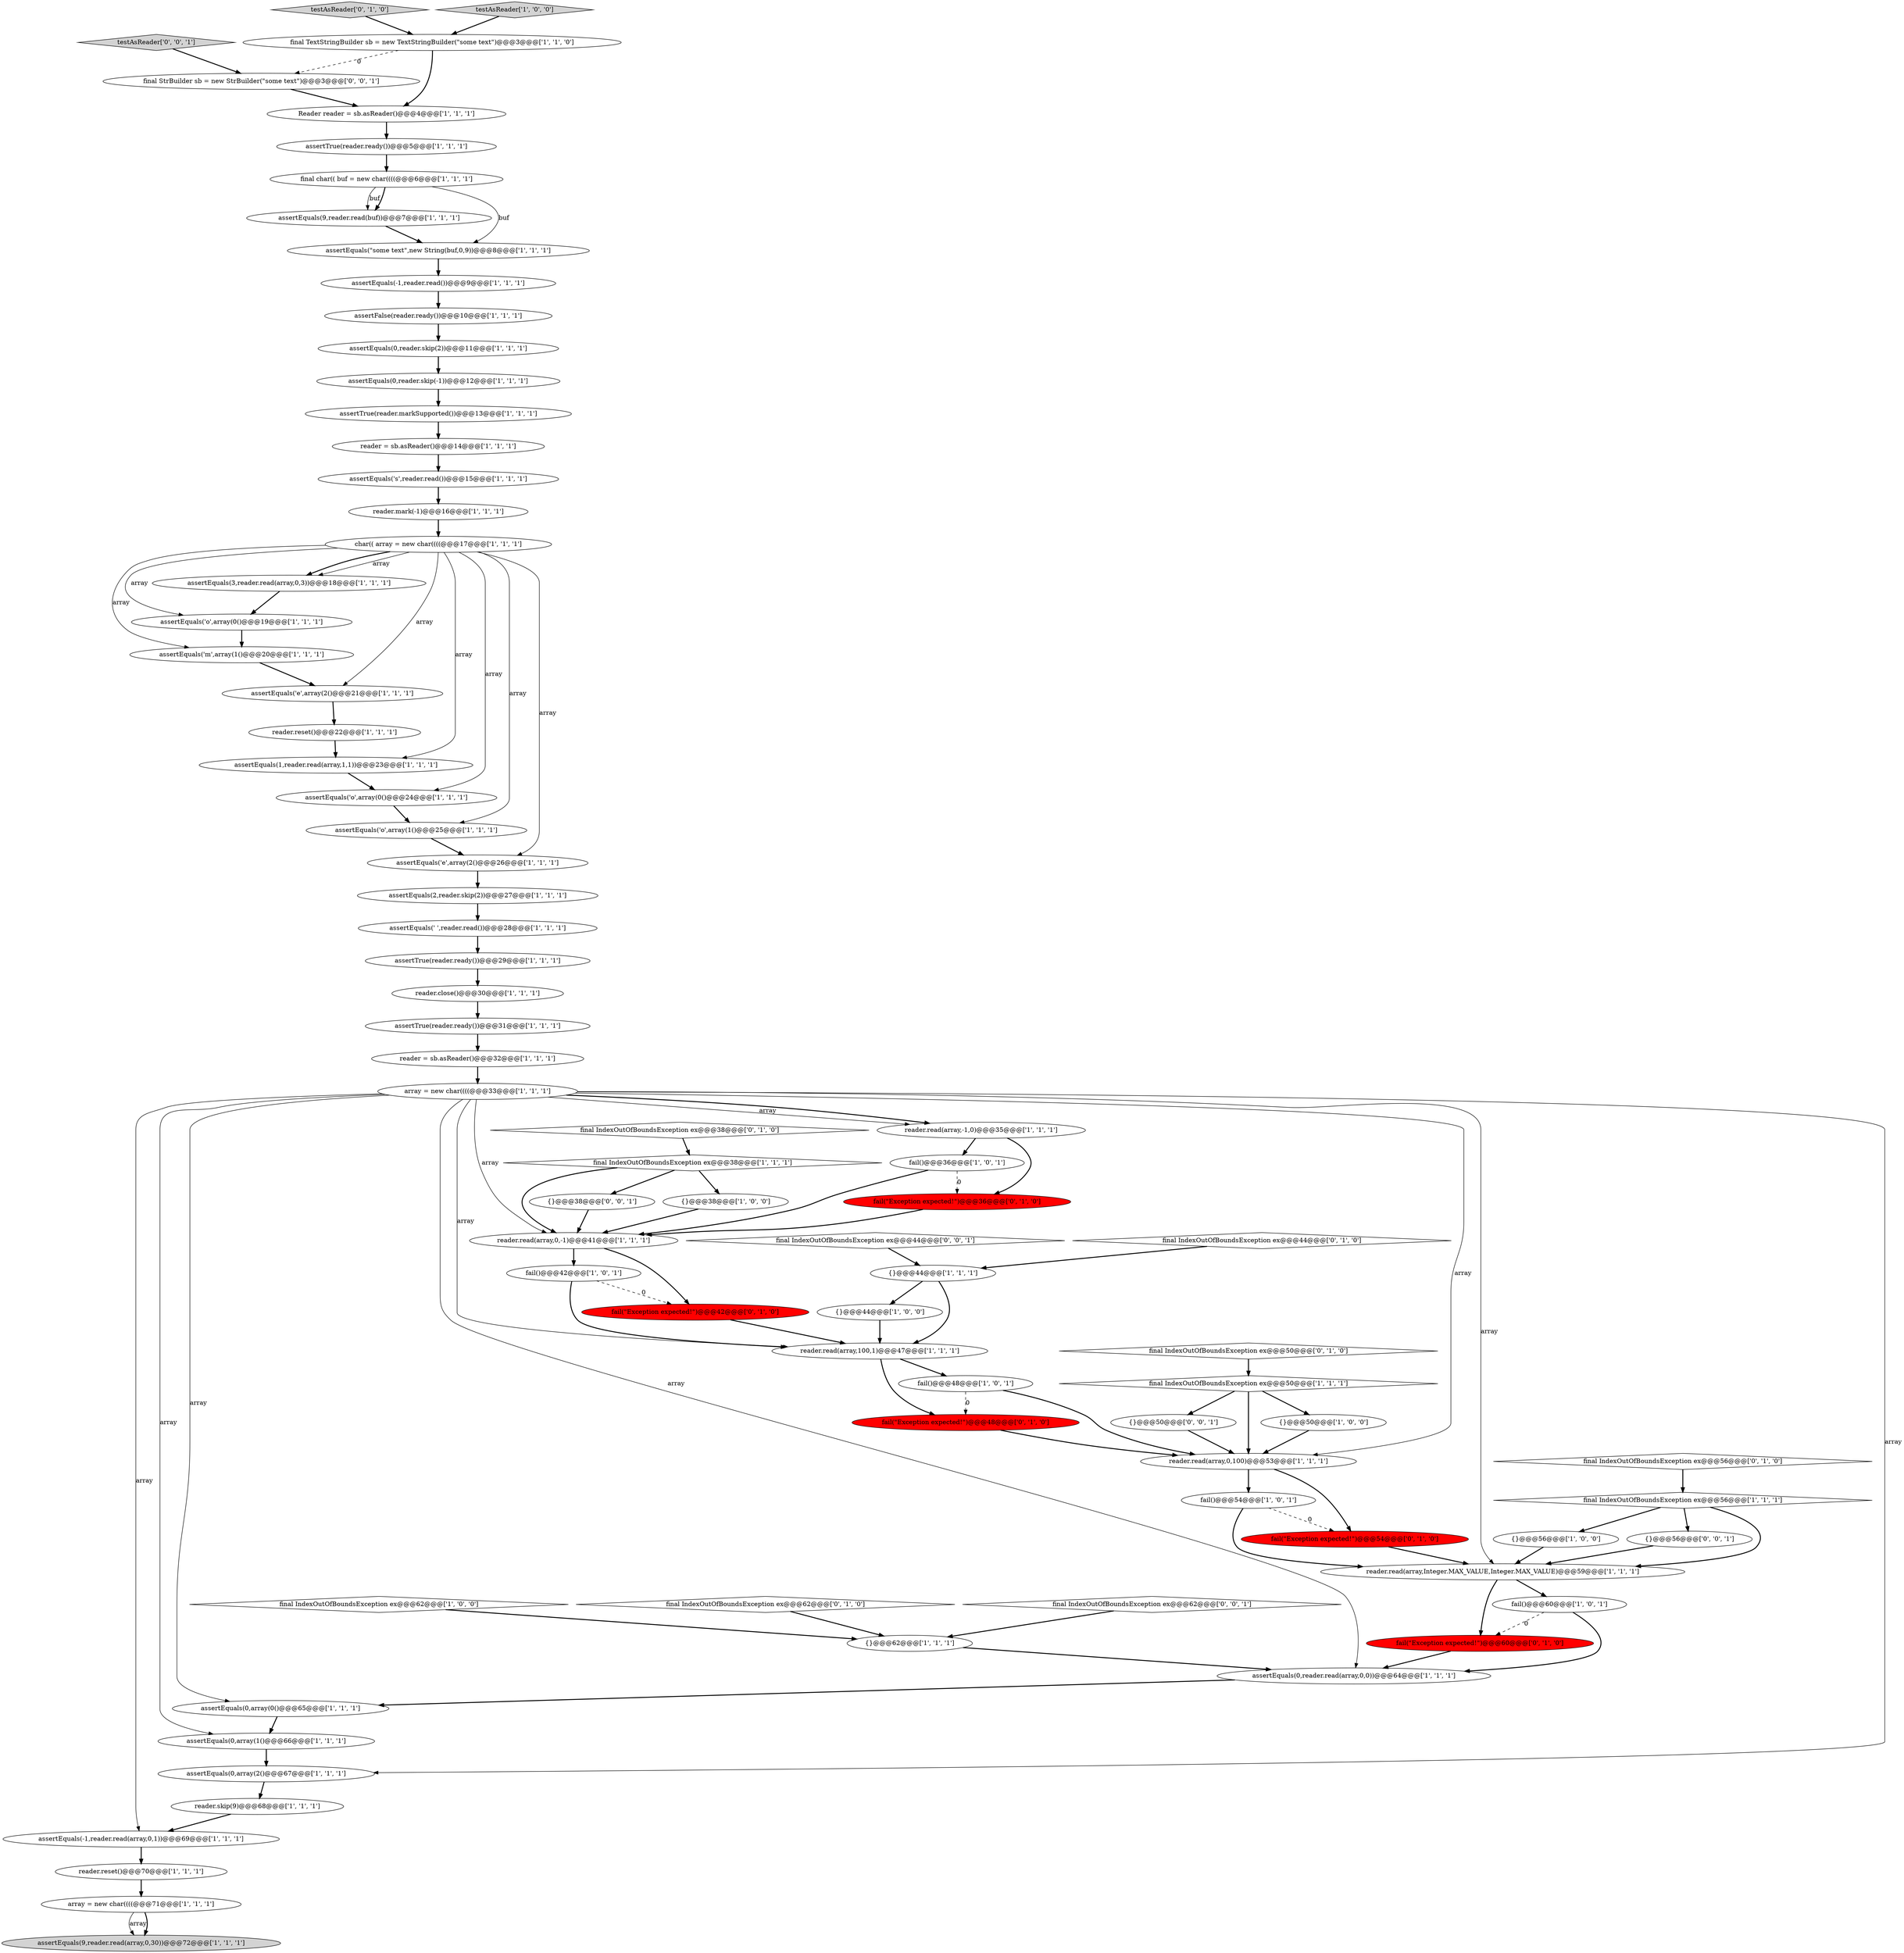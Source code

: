 digraph {
34 [style = filled, label = "assertEquals(-1,reader.read(array,0,1))@@@69@@@['1', '1', '1']", fillcolor = white, shape = ellipse image = "AAA0AAABBB1BBB"];
19 [style = filled, label = "assertEquals('o',array(0()@@@24@@@['1', '1', '1']", fillcolor = white, shape = ellipse image = "AAA0AAABBB1BBB"];
10 [style = filled, label = "assertEquals('s',reader.read())@@@15@@@['1', '1', '1']", fillcolor = white, shape = ellipse image = "AAA0AAABBB1BBB"];
27 [style = filled, label = "reader.read(array,0,100)@@@53@@@['1', '1', '1']", fillcolor = white, shape = ellipse image = "AAA0AAABBB1BBB"];
31 [style = filled, label = "{}@@@56@@@['1', '0', '0']", fillcolor = white, shape = ellipse image = "AAA0AAABBB1BBB"];
40 [style = filled, label = "assertTrue(reader.ready())@@@5@@@['1', '1', '1']", fillcolor = white, shape = ellipse image = "AAA0AAABBB1BBB"];
43 [style = filled, label = "assertEquals(2,reader.skip(2))@@@27@@@['1', '1', '1']", fillcolor = white, shape = ellipse image = "AAA0AAABBB1BBB"];
46 [style = filled, label = "reader.skip(9)@@@68@@@['1', '1', '1']", fillcolor = white, shape = ellipse image = "AAA0AAABBB1BBB"];
57 [style = filled, label = "fail()@@@54@@@['1', '0', '1']", fillcolor = white, shape = ellipse image = "AAA0AAABBB1BBB"];
15 [style = filled, label = "assertFalse(reader.ready())@@@10@@@['1', '1', '1']", fillcolor = white, shape = ellipse image = "AAA0AAABBB1BBB"];
67 [style = filled, label = "final IndexOutOfBoundsException ex@@@62@@@['0', '1', '0']", fillcolor = white, shape = diamond image = "AAA0AAABBB2BBB"];
21 [style = filled, label = "char(( array = new char((((@@@17@@@['1', '1', '1']", fillcolor = white, shape = ellipse image = "AAA0AAABBB1BBB"];
49 [style = filled, label = "reader.close()@@@30@@@['1', '1', '1']", fillcolor = white, shape = ellipse image = "AAA0AAABBB1BBB"];
52 [style = filled, label = "assertEquals(0,array(0()@@@65@@@['1', '1', '1']", fillcolor = white, shape = ellipse image = "AAA0AAABBB1BBB"];
69 [style = filled, label = "final IndexOutOfBoundsException ex@@@38@@@['0', '1', '0']", fillcolor = white, shape = diamond image = "AAA0AAABBB2BBB"];
0 [style = filled, label = "assertEquals('e',array(2()@@@21@@@['1', '1', '1']", fillcolor = white, shape = ellipse image = "AAA0AAABBB1BBB"];
72 [style = filled, label = "{}@@@56@@@['0', '0', '1']", fillcolor = white, shape = ellipse image = "AAA0AAABBB3BBB"];
13 [style = filled, label = "assertEquals(9,reader.read(array,0,30))@@@72@@@['1', '1', '1']", fillcolor = lightgray, shape = ellipse image = "AAA0AAABBB1BBB"];
68 [style = filled, label = "fail(\"Exception expected!\")@@@48@@@['0', '1', '0']", fillcolor = red, shape = ellipse image = "AAA1AAABBB2BBB"];
70 [style = filled, label = "fail(\"Exception expected!\")@@@36@@@['0', '1', '0']", fillcolor = red, shape = ellipse image = "AAA1AAABBB2BBB"];
35 [style = filled, label = "reader = sb.asReader()@@@32@@@['1', '1', '1']", fillcolor = white, shape = ellipse image = "AAA0AAABBB1BBB"];
22 [style = filled, label = "reader.reset()@@@22@@@['1', '1', '1']", fillcolor = white, shape = ellipse image = "AAA0AAABBB1BBB"];
38 [style = filled, label = "reader.read(array,Integer.MAX_VALUE,Integer.MAX_VALUE)@@@59@@@['1', '1', '1']", fillcolor = white, shape = ellipse image = "AAA0AAABBB1BBB"];
77 [style = filled, label = "final IndexOutOfBoundsException ex@@@62@@@['0', '0', '1']", fillcolor = white, shape = diamond image = "AAA0AAABBB3BBB"];
74 [style = filled, label = "{}@@@38@@@['0', '0', '1']", fillcolor = white, shape = ellipse image = "AAA0AAABBB3BBB"];
42 [style = filled, label = "final TextStringBuilder sb = new TextStringBuilder(\"some text\")@@@3@@@['1', '1', '0']", fillcolor = white, shape = ellipse image = "AAA0AAABBB1BBB"];
7 [style = filled, label = "assertEquals(9,reader.read(buf))@@@7@@@['1', '1', '1']", fillcolor = white, shape = ellipse image = "AAA0AAABBB1BBB"];
44 [style = filled, label = "assertEquals(0,array(1()@@@66@@@['1', '1', '1']", fillcolor = white, shape = ellipse image = "AAA0AAABBB1BBB"];
62 [style = filled, label = "fail(\"Exception expected!\")@@@54@@@['0', '1', '0']", fillcolor = red, shape = ellipse image = "AAA1AAABBB2BBB"];
8 [style = filled, label = "assertEquals(3,reader.read(array,0,3))@@@18@@@['1', '1', '1']", fillcolor = white, shape = ellipse image = "AAA0AAABBB1BBB"];
25 [style = filled, label = "assertEquals(-1,reader.read())@@@9@@@['1', '1', '1']", fillcolor = white, shape = ellipse image = "AAA0AAABBB1BBB"];
20 [style = filled, label = "assertEquals(0,reader.read(array,0,0))@@@64@@@['1', '1', '1']", fillcolor = white, shape = ellipse image = "AAA0AAABBB1BBB"];
33 [style = filled, label = "assertEquals('m',array(1()@@@20@@@['1', '1', '1']", fillcolor = white, shape = ellipse image = "AAA0AAABBB1BBB"];
36 [style = filled, label = "final char(( buf = new char((((@@@6@@@['1', '1', '1']", fillcolor = white, shape = ellipse image = "AAA0AAABBB1BBB"];
29 [style = filled, label = "assertTrue(reader.ready())@@@29@@@['1', '1', '1']", fillcolor = white, shape = ellipse image = "AAA0AAABBB1BBB"];
45 [style = filled, label = "final IndexOutOfBoundsException ex@@@62@@@['1', '0', '0']", fillcolor = white, shape = diamond image = "AAA0AAABBB1BBB"];
53 [style = filled, label = "array = new char((((@@@71@@@['1', '1', '1']", fillcolor = white, shape = ellipse image = "AAA0AAABBB1BBB"];
9 [style = filled, label = "assertEquals('o',array(1()@@@25@@@['1', '1', '1']", fillcolor = white, shape = ellipse image = "AAA0AAABBB1BBB"];
4 [style = filled, label = "{}@@@38@@@['1', '0', '0']", fillcolor = white, shape = ellipse image = "AAA0AAABBB1BBB"];
16 [style = filled, label = "fail()@@@36@@@['1', '0', '1']", fillcolor = white, shape = ellipse image = "AAA0AAABBB1BBB"];
64 [style = filled, label = "final IndexOutOfBoundsException ex@@@44@@@['0', '1', '0']", fillcolor = white, shape = diamond image = "AAA0AAABBB2BBB"];
76 [style = filled, label = "final IndexOutOfBoundsException ex@@@44@@@['0', '0', '1']", fillcolor = white, shape = diamond image = "AAA0AAABBB3BBB"];
12 [style = filled, label = "{}@@@50@@@['1', '0', '0']", fillcolor = white, shape = ellipse image = "AAA0AAABBB1BBB"];
6 [style = filled, label = "reader = sb.asReader()@@@14@@@['1', '1', '1']", fillcolor = white, shape = ellipse image = "AAA0AAABBB1BBB"];
24 [style = filled, label = "Reader reader = sb.asReader()@@@4@@@['1', '1', '1']", fillcolor = white, shape = ellipse image = "AAA0AAABBB1BBB"];
1 [style = filled, label = "reader.read(array,-1,0)@@@35@@@['1', '1', '1']", fillcolor = white, shape = ellipse image = "AAA0AAABBB1BBB"];
26 [style = filled, label = "assertEquals('o',array(0()@@@19@@@['1', '1', '1']", fillcolor = white, shape = ellipse image = "AAA0AAABBB1BBB"];
47 [style = filled, label = "final IndexOutOfBoundsException ex@@@50@@@['1', '1', '1']", fillcolor = white, shape = diamond image = "AAA0AAABBB1BBB"];
71 [style = filled, label = "testAsReader['0', '1', '0']", fillcolor = lightgray, shape = diamond image = "AAA0AAABBB2BBB"];
58 [style = filled, label = "final IndexOutOfBoundsException ex@@@56@@@['1', '1', '1']", fillcolor = white, shape = diamond image = "AAA0AAABBB1BBB"];
48 [style = filled, label = "testAsReader['1', '0', '0']", fillcolor = lightgray, shape = diamond image = "AAA0AAABBB1BBB"];
66 [style = filled, label = "final IndexOutOfBoundsException ex@@@56@@@['0', '1', '0']", fillcolor = white, shape = diamond image = "AAA0AAABBB2BBB"];
51 [style = filled, label = "fail()@@@42@@@['1', '0', '1']", fillcolor = white, shape = ellipse image = "AAA0AAABBB1BBB"];
59 [style = filled, label = "assertEquals(0,reader.skip(2))@@@11@@@['1', '1', '1']", fillcolor = white, shape = ellipse image = "AAA0AAABBB1BBB"];
73 [style = filled, label = "{}@@@50@@@['0', '0', '1']", fillcolor = white, shape = ellipse image = "AAA0AAABBB3BBB"];
60 [style = filled, label = "{}@@@62@@@['1', '1', '1']", fillcolor = white, shape = ellipse image = "AAA0AAABBB1BBB"];
54 [style = filled, label = "assertTrue(reader.ready())@@@31@@@['1', '1', '1']", fillcolor = white, shape = ellipse image = "AAA0AAABBB1BBB"];
63 [style = filled, label = "fail(\"Exception expected!\")@@@42@@@['0', '1', '0']", fillcolor = red, shape = ellipse image = "AAA1AAABBB2BBB"];
28 [style = filled, label = "assertTrue(reader.markSupported())@@@13@@@['1', '1', '1']", fillcolor = white, shape = ellipse image = "AAA0AAABBB1BBB"];
14 [style = filled, label = "array = new char((((@@@33@@@['1', '1', '1']", fillcolor = white, shape = ellipse image = "AAA0AAABBB1BBB"];
5 [style = filled, label = "reader.reset()@@@70@@@['1', '1', '1']", fillcolor = white, shape = ellipse image = "AAA0AAABBB1BBB"];
11 [style = filled, label = "reader.read(array,0,-1)@@@41@@@['1', '1', '1']", fillcolor = white, shape = ellipse image = "AAA0AAABBB1BBB"];
30 [style = filled, label = "fail()@@@48@@@['1', '0', '1']", fillcolor = white, shape = ellipse image = "AAA0AAABBB1BBB"];
32 [style = filled, label = "assertEquals(' ',reader.read())@@@28@@@['1', '1', '1']", fillcolor = white, shape = ellipse image = "AAA0AAABBB1BBB"];
55 [style = filled, label = "fail()@@@60@@@['1', '0', '1']", fillcolor = white, shape = ellipse image = "AAA0AAABBB1BBB"];
23 [style = filled, label = "final IndexOutOfBoundsException ex@@@38@@@['1', '1', '1']", fillcolor = white, shape = diamond image = "AAA0AAABBB1BBB"];
39 [style = filled, label = "assertEquals(1,reader.read(array,1,1))@@@23@@@['1', '1', '1']", fillcolor = white, shape = ellipse image = "AAA0AAABBB1BBB"];
61 [style = filled, label = "fail(\"Exception expected!\")@@@60@@@['0', '1', '0']", fillcolor = red, shape = ellipse image = "AAA1AAABBB2BBB"];
75 [style = filled, label = "final StrBuilder sb = new StrBuilder(\"some text\")@@@3@@@['0', '0', '1']", fillcolor = white, shape = ellipse image = "AAA0AAABBB3BBB"];
65 [style = filled, label = "final IndexOutOfBoundsException ex@@@50@@@['0', '1', '0']", fillcolor = white, shape = diamond image = "AAA0AAABBB2BBB"];
78 [style = filled, label = "testAsReader['0', '0', '1']", fillcolor = lightgray, shape = diamond image = "AAA0AAABBB3BBB"];
37 [style = filled, label = "reader.mark(-1)@@@16@@@['1', '1', '1']", fillcolor = white, shape = ellipse image = "AAA0AAABBB1BBB"];
41 [style = filled, label = "assertEquals(\"some text\",new String(buf,0,9))@@@8@@@['1', '1', '1']", fillcolor = white, shape = ellipse image = "AAA0AAABBB1BBB"];
17 [style = filled, label = "assertEquals(0,reader.skip(-1))@@@12@@@['1', '1', '1']", fillcolor = white, shape = ellipse image = "AAA0AAABBB1BBB"];
56 [style = filled, label = "assertEquals(0,array(2()@@@67@@@['1', '1', '1']", fillcolor = white, shape = ellipse image = "AAA0AAABBB1BBB"];
3 [style = filled, label = "reader.read(array,100,1)@@@47@@@['1', '1', '1']", fillcolor = white, shape = ellipse image = "AAA0AAABBB1BBB"];
2 [style = filled, label = "{}@@@44@@@['1', '0', '0']", fillcolor = white, shape = ellipse image = "AAA0AAABBB1BBB"];
18 [style = filled, label = "assertEquals('e',array(2()@@@26@@@['1', '1', '1']", fillcolor = white, shape = ellipse image = "AAA0AAABBB1BBB"];
50 [style = filled, label = "{}@@@44@@@['1', '1', '1']", fillcolor = white, shape = ellipse image = "AAA0AAABBB1BBB"];
73->27 [style = bold, label=""];
39->19 [style = bold, label=""];
52->44 [style = bold, label=""];
28->6 [style = bold, label=""];
3->68 [style = bold, label=""];
65->47 [style = bold, label=""];
46->34 [style = bold, label=""];
21->8 [style = bold, label=""];
70->11 [style = bold, label=""];
14->1 [style = solid, label="array"];
50->2 [style = bold, label=""];
67->60 [style = bold, label=""];
47->27 [style = bold, label=""];
21->19 [style = solid, label="array"];
16->70 [style = dashed, label="0"];
14->20 [style = solid, label="array"];
33->0 [style = bold, label=""];
1->70 [style = bold, label=""];
19->9 [style = bold, label=""];
51->63 [style = dashed, label="0"];
78->75 [style = bold, label=""];
55->61 [style = dashed, label="0"];
77->60 [style = bold, label=""];
25->15 [style = bold, label=""];
57->38 [style = bold, label=""];
14->34 [style = solid, label="array"];
3->30 [style = bold, label=""];
38->55 [style = bold, label=""];
57->62 [style = dashed, label="0"];
11->51 [style = bold, label=""];
30->68 [style = dashed, label="0"];
75->24 [style = bold, label=""];
21->8 [style = solid, label="array"];
72->38 [style = bold, label=""];
30->27 [style = bold, label=""];
37->21 [style = bold, label=""];
43->32 [style = bold, label=""];
50->3 [style = bold, label=""];
56->46 [style = bold, label=""];
24->40 [style = bold, label=""];
20->52 [style = bold, label=""];
42->75 [style = dashed, label="0"];
1->16 [style = bold, label=""];
69->23 [style = bold, label=""];
71->42 [style = bold, label=""];
5->53 [style = bold, label=""];
74->11 [style = bold, label=""];
14->38 [style = solid, label="array"];
45->60 [style = bold, label=""];
36->7 [style = solid, label="buf"];
76->50 [style = bold, label=""];
49->54 [style = bold, label=""];
61->20 [style = bold, label=""];
21->18 [style = solid, label="array"];
14->11 [style = solid, label="array"];
54->35 [style = bold, label=""];
60->20 [style = bold, label=""];
44->56 [style = bold, label=""];
62->38 [style = bold, label=""];
21->9 [style = solid, label="array"];
14->56 [style = solid, label="array"];
27->62 [style = bold, label=""];
2->3 [style = bold, label=""];
31->38 [style = bold, label=""];
29->49 [style = bold, label=""];
42->24 [style = bold, label=""];
35->14 [style = bold, label=""];
66->58 [style = bold, label=""];
14->27 [style = solid, label="array"];
53->13 [style = solid, label="array"];
58->38 [style = bold, label=""];
23->74 [style = bold, label=""];
58->72 [style = bold, label=""];
9->18 [style = bold, label=""];
40->36 [style = bold, label=""];
36->41 [style = solid, label="buf"];
6->10 [style = bold, label=""];
21->33 [style = solid, label="array"];
22->39 [style = bold, label=""];
7->41 [style = bold, label=""];
23->11 [style = bold, label=""];
68->27 [style = bold, label=""];
63->3 [style = bold, label=""];
12->27 [style = bold, label=""];
53->13 [style = bold, label=""];
59->17 [style = bold, label=""];
10->37 [style = bold, label=""];
14->44 [style = solid, label="array"];
16->11 [style = bold, label=""];
55->20 [style = bold, label=""];
34->5 [style = bold, label=""];
47->73 [style = bold, label=""];
11->63 [style = bold, label=""];
47->12 [style = bold, label=""];
23->4 [style = bold, label=""];
58->31 [style = bold, label=""];
38->61 [style = bold, label=""];
48->42 [style = bold, label=""];
15->59 [style = bold, label=""];
14->1 [style = bold, label=""];
32->29 [style = bold, label=""];
51->3 [style = bold, label=""];
14->52 [style = solid, label="array"];
17->28 [style = bold, label=""];
21->0 [style = solid, label="array"];
18->43 [style = bold, label=""];
27->57 [style = bold, label=""];
36->7 [style = bold, label=""];
0->22 [style = bold, label=""];
41->25 [style = bold, label=""];
64->50 [style = bold, label=""];
21->26 [style = solid, label="array"];
4->11 [style = bold, label=""];
26->33 [style = bold, label=""];
14->3 [style = solid, label="array"];
21->39 [style = solid, label="array"];
8->26 [style = bold, label=""];
}
